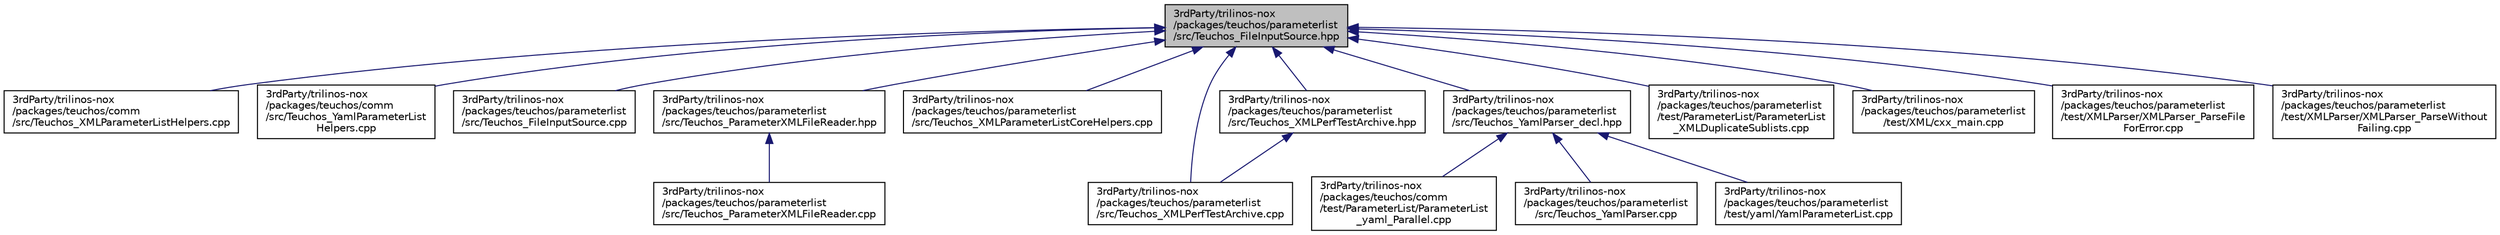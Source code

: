 digraph "3rdParty/trilinos-nox/packages/teuchos/parameterlist/src/Teuchos_FileInputSource.hpp"
{
  edge [fontname="Helvetica",fontsize="10",labelfontname="Helvetica",labelfontsize="10"];
  node [fontname="Helvetica",fontsize="10",shape=record];
  Node41 [label="3rdParty/trilinos-nox\l/packages/teuchos/parameterlist\l/src/Teuchos_FileInputSource.hpp",height=0.2,width=0.4,color="black", fillcolor="grey75", style="filled", fontcolor="black"];
  Node41 -> Node42 [dir="back",color="midnightblue",fontsize="10",style="solid",fontname="Helvetica"];
  Node42 [label="3rdParty/trilinos-nox\l/packages/teuchos/comm\l/src/Teuchos_XMLParameterListHelpers.cpp",height=0.2,width=0.4,color="black", fillcolor="white", style="filled",URL="$d2/d82/_teuchos___x_m_l_parameter_list_helpers_8cpp.html"];
  Node41 -> Node43 [dir="back",color="midnightblue",fontsize="10",style="solid",fontname="Helvetica"];
  Node43 [label="3rdParty/trilinos-nox\l/packages/teuchos/comm\l/src/Teuchos_YamlParameterList\lHelpers.cpp",height=0.2,width=0.4,color="black", fillcolor="white", style="filled",URL="$d4/d9b/_teuchos___yaml_parameter_list_helpers_8cpp.html"];
  Node41 -> Node44 [dir="back",color="midnightblue",fontsize="10",style="solid",fontname="Helvetica"];
  Node44 [label="3rdParty/trilinos-nox\l/packages/teuchos/parameterlist\l/src/Teuchos_FileInputSource.cpp",height=0.2,width=0.4,color="black", fillcolor="white", style="filled",URL="$d9/d38/_teuchos___file_input_source_8cpp.html"];
  Node41 -> Node45 [dir="back",color="midnightblue",fontsize="10",style="solid",fontname="Helvetica"];
  Node45 [label="3rdParty/trilinos-nox\l/packages/teuchos/parameterlist\l/src/Teuchos_ParameterXMLFileReader.hpp",height=0.2,width=0.4,color="black", fillcolor="white", style="filled",URL="$d0/dd5/_teuchos___parameter_x_m_l_file_reader_8hpp.html"];
  Node45 -> Node46 [dir="back",color="midnightblue",fontsize="10",style="solid",fontname="Helvetica"];
  Node46 [label="3rdParty/trilinos-nox\l/packages/teuchos/parameterlist\l/src/Teuchos_ParameterXMLFileReader.cpp",height=0.2,width=0.4,color="black", fillcolor="white", style="filled",URL="$dd/d7e/_teuchos___parameter_x_m_l_file_reader_8cpp.html"];
  Node41 -> Node47 [dir="back",color="midnightblue",fontsize="10",style="solid",fontname="Helvetica"];
  Node47 [label="3rdParty/trilinos-nox\l/packages/teuchos/parameterlist\l/src/Teuchos_XMLParameterListCoreHelpers.cpp",height=0.2,width=0.4,color="black", fillcolor="white", style="filled",URL="$df/dc8/_teuchos___x_m_l_parameter_list_core_helpers_8cpp.html"];
  Node41 -> Node48 [dir="back",color="midnightblue",fontsize="10",style="solid",fontname="Helvetica"];
  Node48 [label="3rdParty/trilinos-nox\l/packages/teuchos/parameterlist\l/src/Teuchos_XMLPerfTestArchive.cpp",height=0.2,width=0.4,color="black", fillcolor="white", style="filled",URL="$df/d26/_teuchos___x_m_l_perf_test_archive_8cpp.html"];
  Node41 -> Node49 [dir="back",color="midnightblue",fontsize="10",style="solid",fontname="Helvetica"];
  Node49 [label="3rdParty/trilinos-nox\l/packages/teuchos/parameterlist\l/src/Teuchos_XMLPerfTestArchive.hpp",height=0.2,width=0.4,color="black", fillcolor="white", style="filled",URL="$d1/d14/_teuchos___x_m_l_perf_test_archive_8hpp.html",tooltip="Tools for an XML-based performance test archive. "];
  Node49 -> Node48 [dir="back",color="midnightblue",fontsize="10",style="solid",fontname="Helvetica"];
  Node41 -> Node50 [dir="back",color="midnightblue",fontsize="10",style="solid",fontname="Helvetica"];
  Node50 [label="3rdParty/trilinos-nox\l/packages/teuchos/parameterlist\l/src/Teuchos_YamlParser_decl.hpp",height=0.2,width=0.4,color="black", fillcolor="white", style="filled",URL="$d1/de1/_teuchos___yaml_parser__decl_8hpp.html"];
  Node50 -> Node51 [dir="back",color="midnightblue",fontsize="10",style="solid",fontname="Helvetica"];
  Node51 [label="3rdParty/trilinos-nox\l/packages/teuchos/comm\l/test/ParameterList/ParameterList\l_yaml_Parallel.cpp",height=0.2,width=0.4,color="black", fillcolor="white", style="filled",URL="$dc/d0f/_parameter_list__yaml___parallel_8cpp.html"];
  Node50 -> Node52 [dir="back",color="midnightblue",fontsize="10",style="solid",fontname="Helvetica"];
  Node52 [label="3rdParty/trilinos-nox\l/packages/teuchos/parameterlist\l/src/Teuchos_YamlParser.cpp",height=0.2,width=0.4,color="black", fillcolor="white", style="filled",URL="$d5/d9b/_teuchos___yaml_parser_8cpp.html"];
  Node50 -> Node53 [dir="back",color="midnightblue",fontsize="10",style="solid",fontname="Helvetica"];
  Node53 [label="3rdParty/trilinos-nox\l/packages/teuchos/parameterlist\l/test/yaml/YamlParameterList.cpp",height=0.2,width=0.4,color="black", fillcolor="white", style="filled",URL="$d9/d6e/_yaml_parameter_list_8cpp.html"];
  Node41 -> Node54 [dir="back",color="midnightblue",fontsize="10",style="solid",fontname="Helvetica"];
  Node54 [label="3rdParty/trilinos-nox\l/packages/teuchos/parameterlist\l/test/ParameterList/ParameterList\l_XMLDuplicateSublists.cpp",height=0.2,width=0.4,color="black", fillcolor="white", style="filled",URL="$db/d72/_parameter_list___x_m_l_duplicate_sublists_8cpp.html"];
  Node41 -> Node55 [dir="back",color="midnightblue",fontsize="10",style="solid",fontname="Helvetica"];
  Node55 [label="3rdParty/trilinos-nox\l/packages/teuchos/parameterlist\l/test/XML/cxx_main.cpp",height=0.2,width=0.4,color="black", fillcolor="white", style="filled",URL="$d5/dfb/teuchos_2parameterlist_2test_2_x_m_l_2cxx__main_8cpp.html"];
  Node41 -> Node56 [dir="back",color="midnightblue",fontsize="10",style="solid",fontname="Helvetica"];
  Node56 [label="3rdParty/trilinos-nox\l/packages/teuchos/parameterlist\l/test/XMLParser/XMLParser_ParseFile\lForError.cpp",height=0.2,width=0.4,color="black", fillcolor="white", style="filled",URL="$d5/d3d/_x_m_l_parser___parse_file_for_error_8cpp.html"];
  Node41 -> Node57 [dir="back",color="midnightblue",fontsize="10",style="solid",fontname="Helvetica"];
  Node57 [label="3rdParty/trilinos-nox\l/packages/teuchos/parameterlist\l/test/XMLParser/XMLParser_ParseWithout\lFailing.cpp",height=0.2,width=0.4,color="black", fillcolor="white", style="filled",URL="$d0/df1/_x_m_l_parser___parse_without_failing_8cpp.html"];
}
